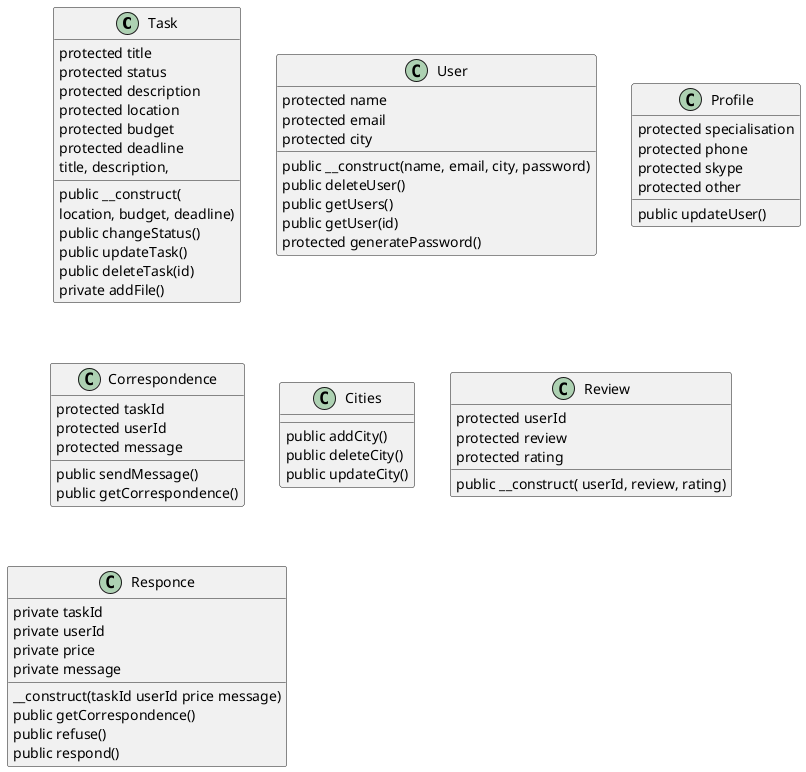 @startuml

class Task{
protected title
protected status
protected description
protected location
protected budget
protected deadline
public __construct(
title, description,
location, budget, deadline)
public changeStatus()
public updateTask()
public deleteTask(id)
private addFile()
}

class User {
protected name
protected email
protected city

public __construct(name, email, city, password)
public deleteUser()
public getUsers()
public getUser(id)
protected generatePassword()

}

class Profile {
protected specialisation
protected phone
protected skype
protected other
public updateUser()
}

class Correspondence {
protected taskId
protected userId
protected message

public sendMessage()
public getCorrespondence()

}

class Cities {

public addCity()
public deleteCity()
public updateCity()

}

class Review {
protected userId
protected review
protected rating
public __construct( userId, review, rating)

}

class Responce {
private taskId
private userId
private price
private message
__construct(taskId userId price message)
public getCorrespondence()
public refuse()
public respond()
}

@enduml